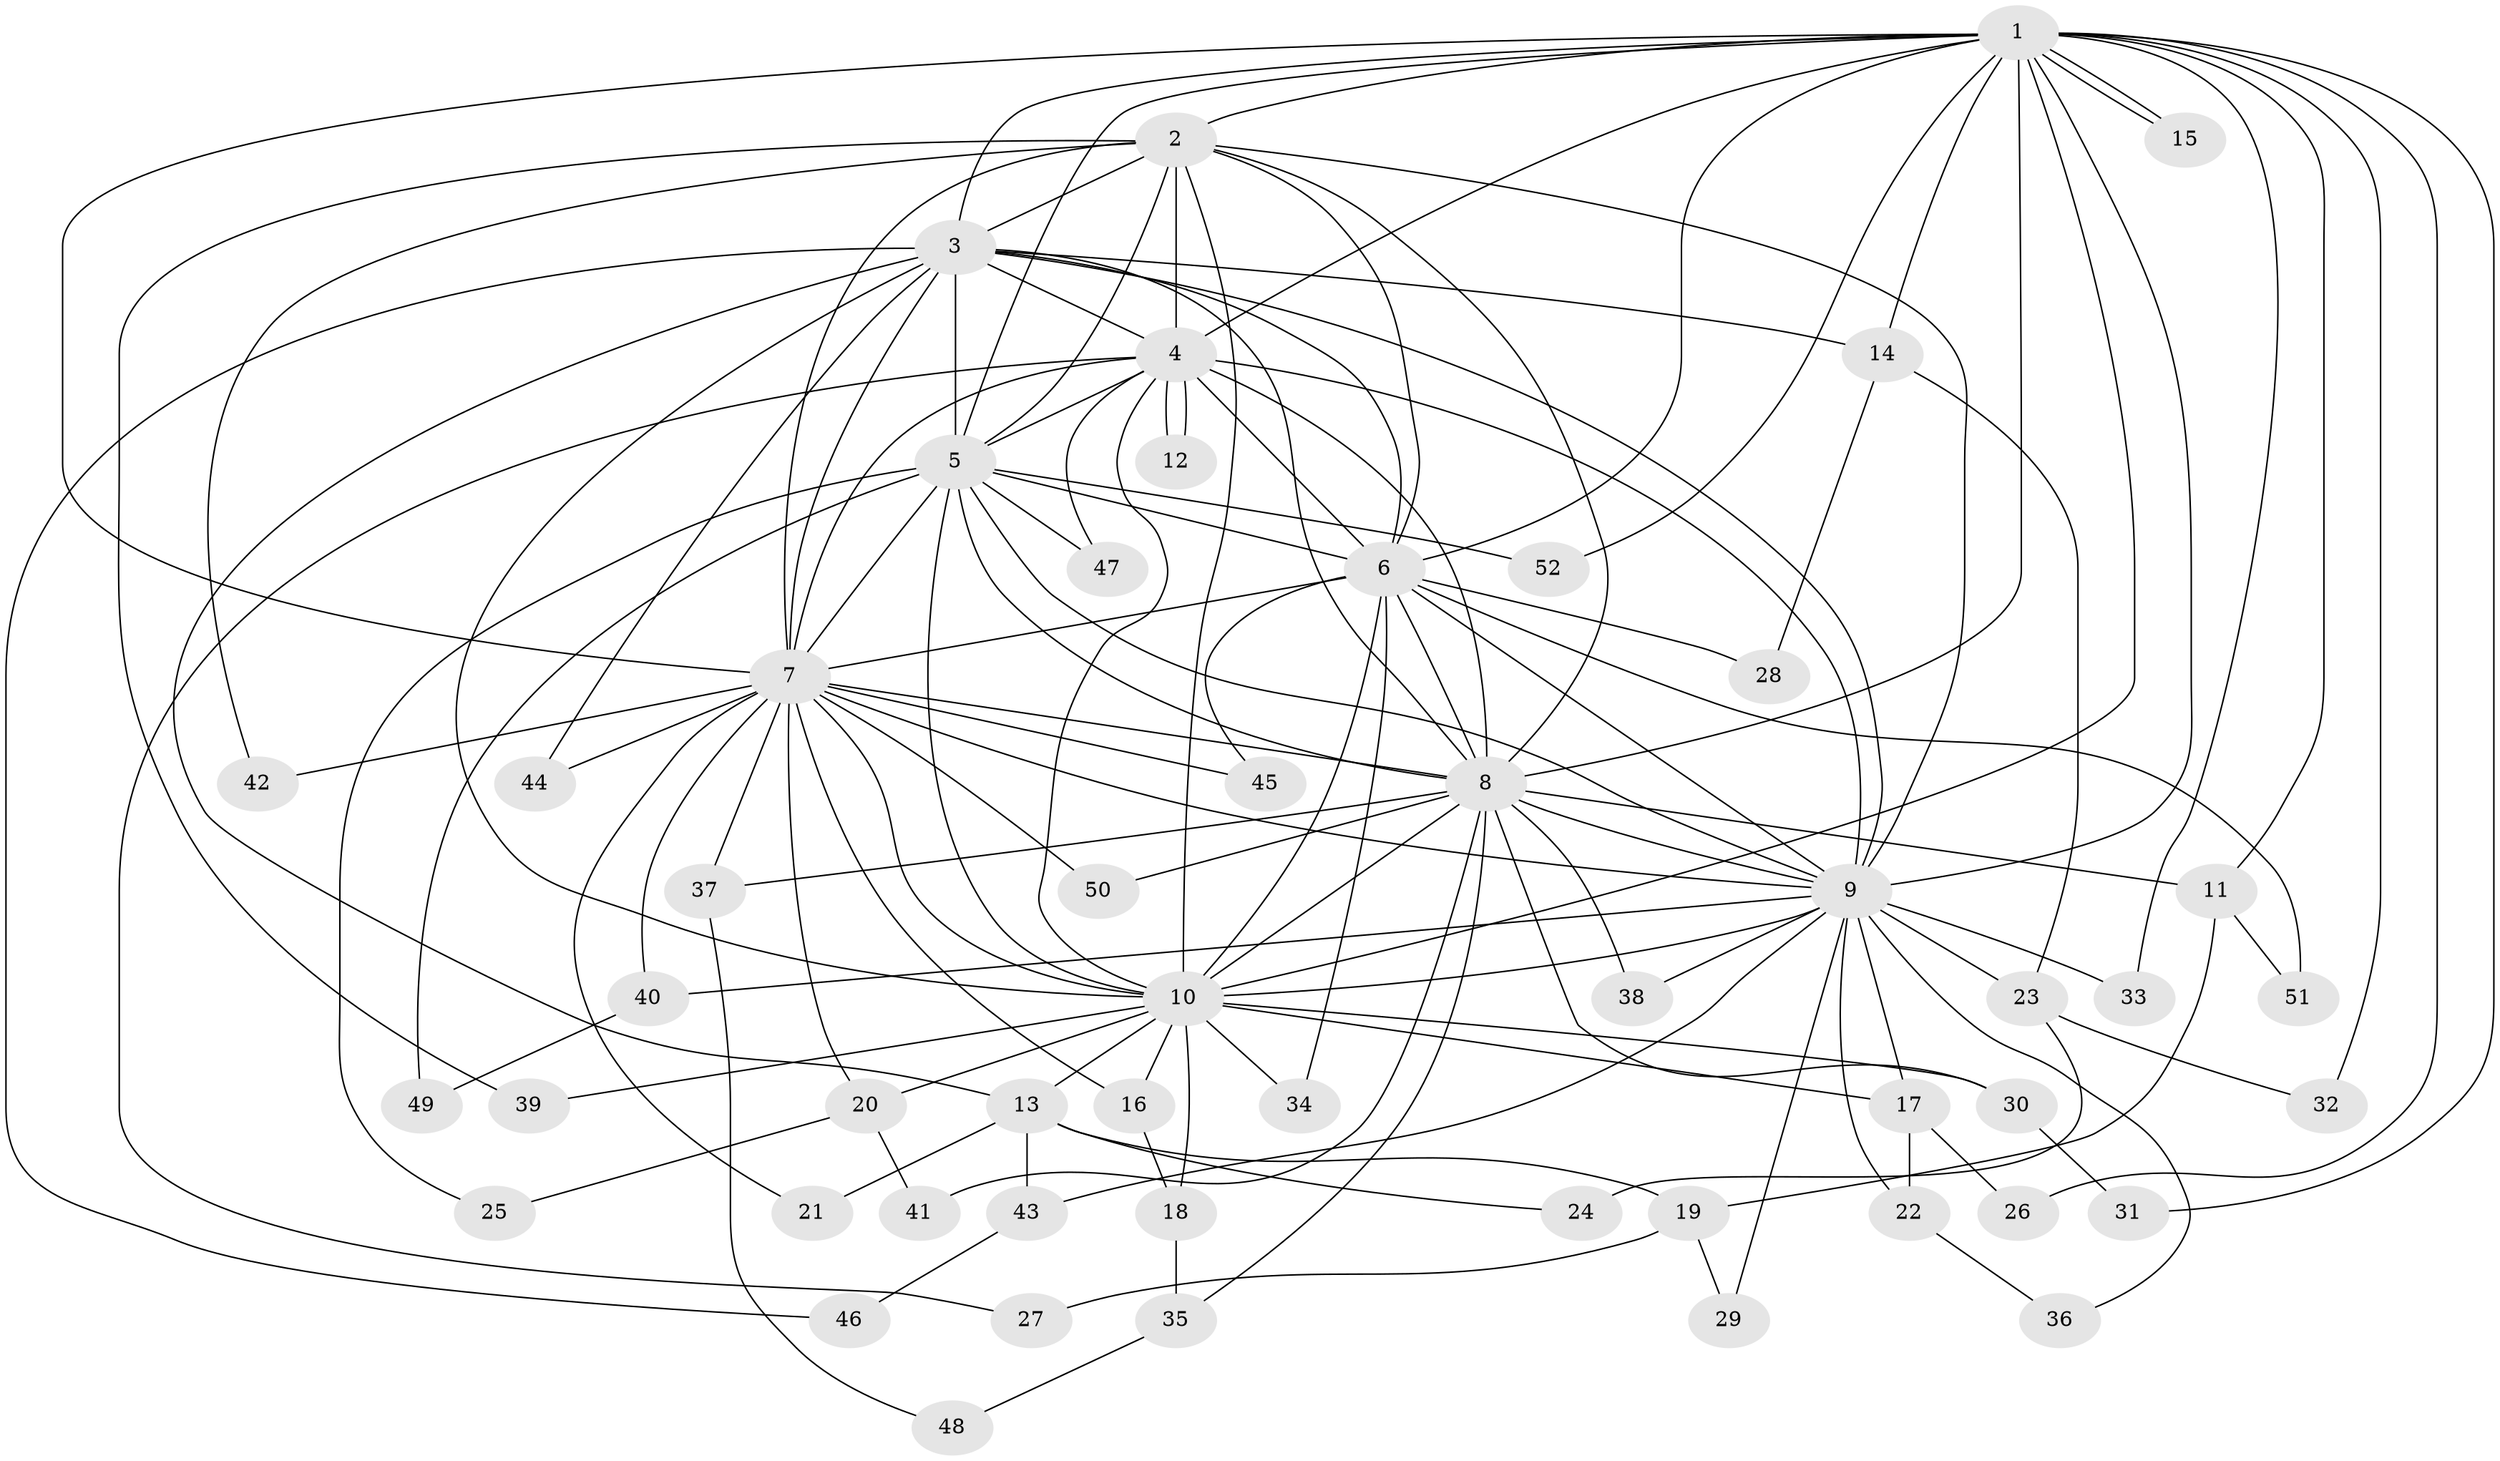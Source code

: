 // Generated by graph-tools (version 1.1) at 2025/49/03/09/25 03:49:28]
// undirected, 52 vertices, 129 edges
graph export_dot {
graph [start="1"]
  node [color=gray90,style=filled];
  1;
  2;
  3;
  4;
  5;
  6;
  7;
  8;
  9;
  10;
  11;
  12;
  13;
  14;
  15;
  16;
  17;
  18;
  19;
  20;
  21;
  22;
  23;
  24;
  25;
  26;
  27;
  28;
  29;
  30;
  31;
  32;
  33;
  34;
  35;
  36;
  37;
  38;
  39;
  40;
  41;
  42;
  43;
  44;
  45;
  46;
  47;
  48;
  49;
  50;
  51;
  52;
  1 -- 2;
  1 -- 3;
  1 -- 4;
  1 -- 5;
  1 -- 6;
  1 -- 7;
  1 -- 8;
  1 -- 9;
  1 -- 10;
  1 -- 11;
  1 -- 14;
  1 -- 15;
  1 -- 15;
  1 -- 26;
  1 -- 31;
  1 -- 32;
  1 -- 33;
  1 -- 52;
  2 -- 3;
  2 -- 4;
  2 -- 5;
  2 -- 6;
  2 -- 7;
  2 -- 8;
  2 -- 9;
  2 -- 10;
  2 -- 39;
  2 -- 42;
  3 -- 4;
  3 -- 5;
  3 -- 6;
  3 -- 7;
  3 -- 8;
  3 -- 9;
  3 -- 10;
  3 -- 13;
  3 -- 14;
  3 -- 44;
  3 -- 46;
  4 -- 5;
  4 -- 6;
  4 -- 7;
  4 -- 8;
  4 -- 9;
  4 -- 10;
  4 -- 12;
  4 -- 12;
  4 -- 27;
  4 -- 47;
  5 -- 6;
  5 -- 7;
  5 -- 8;
  5 -- 9;
  5 -- 10;
  5 -- 25;
  5 -- 47;
  5 -- 49;
  5 -- 52;
  6 -- 7;
  6 -- 8;
  6 -- 9;
  6 -- 10;
  6 -- 28;
  6 -- 34;
  6 -- 45;
  6 -- 51;
  7 -- 8;
  7 -- 9;
  7 -- 10;
  7 -- 16;
  7 -- 20;
  7 -- 21;
  7 -- 37;
  7 -- 40;
  7 -- 42;
  7 -- 44;
  7 -- 45;
  7 -- 50;
  8 -- 9;
  8 -- 10;
  8 -- 11;
  8 -- 30;
  8 -- 35;
  8 -- 37;
  8 -- 38;
  8 -- 41;
  8 -- 50;
  9 -- 10;
  9 -- 17;
  9 -- 22;
  9 -- 23;
  9 -- 29;
  9 -- 33;
  9 -- 36;
  9 -- 38;
  9 -- 40;
  9 -- 43;
  10 -- 13;
  10 -- 16;
  10 -- 17;
  10 -- 18;
  10 -- 20;
  10 -- 30;
  10 -- 34;
  10 -- 39;
  11 -- 19;
  11 -- 51;
  13 -- 19;
  13 -- 21;
  13 -- 24;
  13 -- 43;
  14 -- 23;
  14 -- 28;
  16 -- 18;
  17 -- 22;
  17 -- 26;
  18 -- 35;
  19 -- 27;
  19 -- 29;
  20 -- 25;
  20 -- 41;
  22 -- 36;
  23 -- 24;
  23 -- 32;
  30 -- 31;
  35 -- 48;
  37 -- 48;
  40 -- 49;
  43 -- 46;
}
